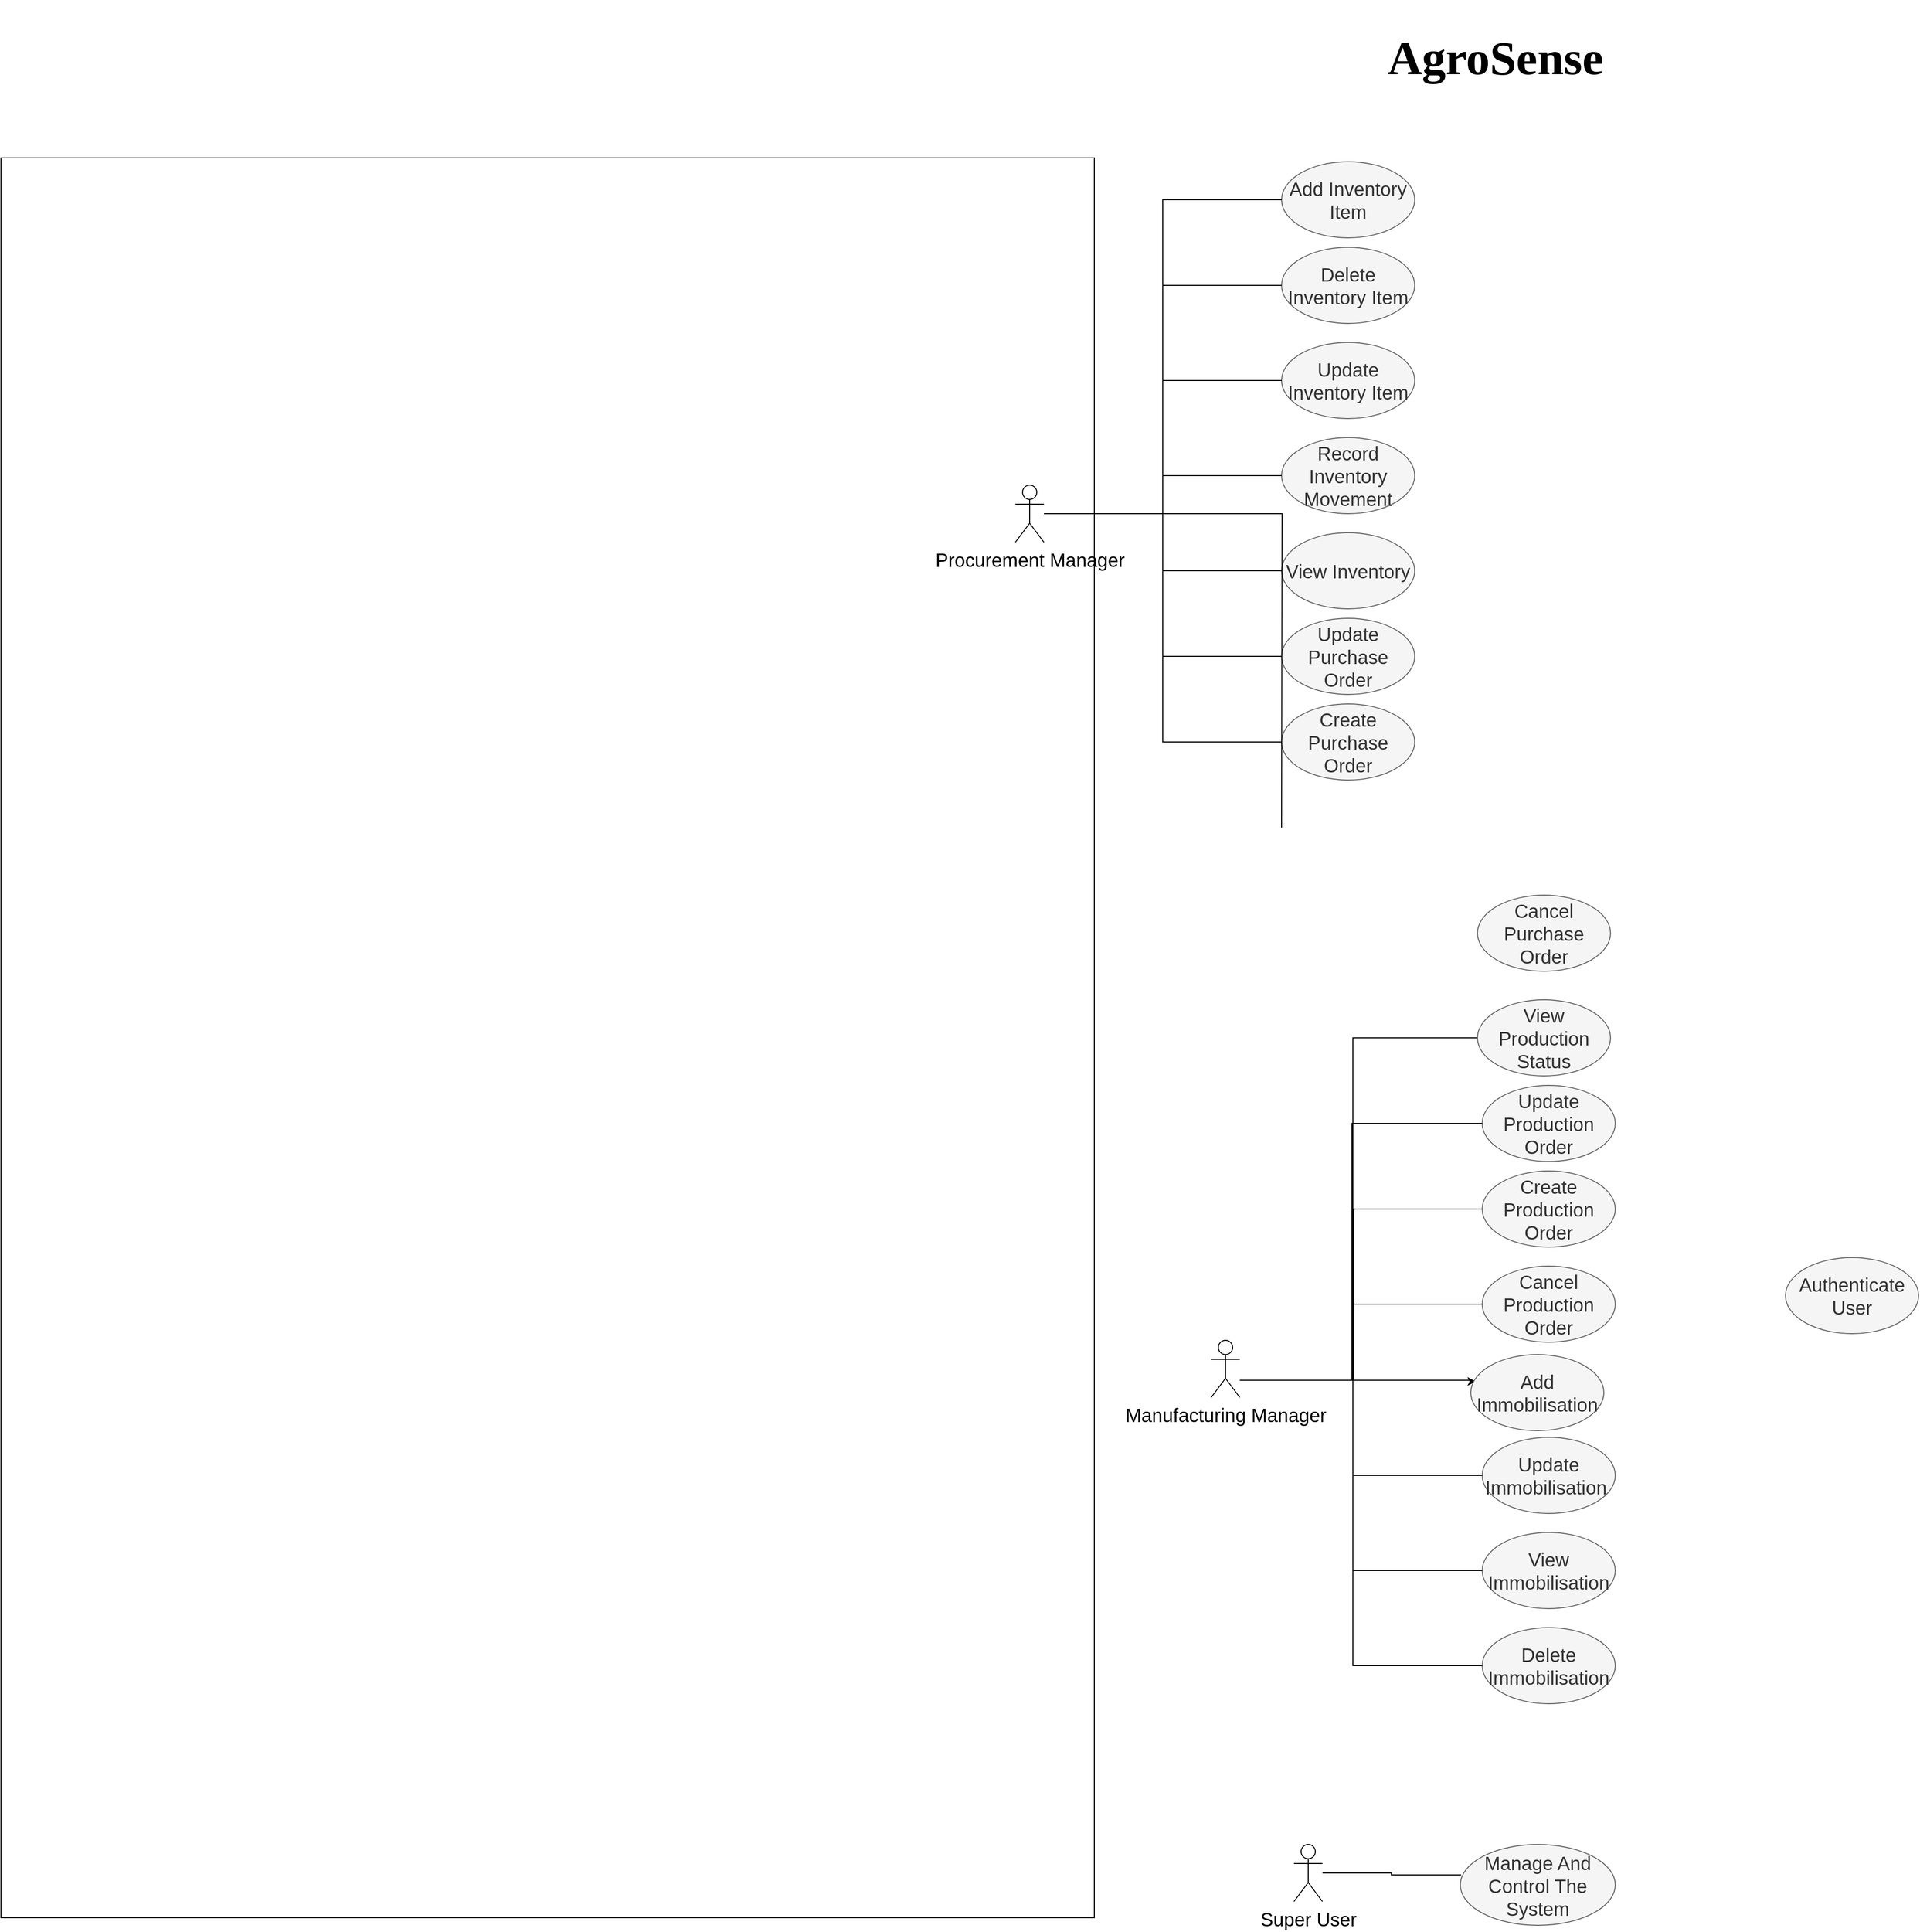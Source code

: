 <mxfile version="21.3.7" type="device">
  <diagram name="Page-1" id="vJQsI2HW_MRC4xHcgE_t">
    <mxGraphModel dx="4940" dy="1298" grid="0" gridSize="10" guides="1" tooltips="1" connect="1" arrows="1" fold="1" page="1" pageScale="1" pageWidth="850" pageHeight="1100" math="0" shadow="0">
      <root>
        <mxCell id="0" />
        <mxCell id="1" parent="0" />
        <mxCell id="hI-GNgagakd22B54G5K8-46" value="" style="rounded=0;whiteSpace=wrap;html=1;fontFamily=Helvetica;fontSize=20;" parent="1" vertex="1">
          <mxGeometry x="-2220" y="185" width="1150" height="1850" as="geometry" />
        </mxCell>
        <mxCell id="8Evhf4HylxbXUW5uSEZg-1" value="Procurement Manager" style="shape=umlActor;verticalLabelPosition=bottom;verticalAlign=top;html=1;outlineConnect=0;rounded=0;fontSize=20;" parent="1" vertex="1">
          <mxGeometry x="-1153" y="529" width="30" height="60" as="geometry" />
        </mxCell>
        <mxCell id="8Evhf4HylxbXUW5uSEZg-6" value="Delete Inventory Item" style="ellipse;whiteSpace=wrap;html=1;fillColor=#f5f5f5;strokeColor=#666666;rounded=0;fontSize=20;fontColor=#333333;" parent="1" vertex="1">
          <mxGeometry x="-873" y="279" width="140" height="80" as="geometry" />
        </mxCell>
        <mxCell id="hI-GNgagakd22B54G5K8-3" style="edgeStyle=orthogonalEdgeStyle;rounded=0;orthogonalLoop=1;jettySize=auto;html=1;entryX=0;entryY=0.5;entryDx=0;entryDy=0;endArrow=none;endFill=0;" parent="1" source="8Evhf4HylxbXUW5uSEZg-1" target="8Evhf4HylxbXUW5uSEZg-6" edge="1">
          <mxGeometry relative="1" as="geometry" />
        </mxCell>
        <mxCell id="8Evhf4HylxbXUW5uSEZg-8" value="Update Inventory Item" style="ellipse;whiteSpace=wrap;html=1;fillColor=#f5f5f5;strokeColor=#666666;rounded=0;fontSize=20;fontColor=#333333;" parent="1" vertex="1">
          <mxGeometry x="-873" y="379" width="140" height="80" as="geometry" />
        </mxCell>
        <mxCell id="hI-GNgagakd22B54G5K8-4" style="edgeStyle=orthogonalEdgeStyle;rounded=0;orthogonalLoop=1;jettySize=auto;html=1;entryX=0;entryY=0.5;entryDx=0;entryDy=0;endArrow=none;endFill=0;" parent="1" source="8Evhf4HylxbXUW5uSEZg-1" target="8Evhf4HylxbXUW5uSEZg-8" edge="1">
          <mxGeometry relative="1" as="geometry" />
        </mxCell>
        <mxCell id="8Evhf4HylxbXUW5uSEZg-9" value="Add Inventory Item" style="ellipse;whiteSpace=wrap;html=1;rounded=0;fontSize=20;fillColor=#f5f5f5;strokeColor=#666666;fontColor=#333333;" parent="1" vertex="1">
          <mxGeometry x="-873" y="189" width="140" height="80" as="geometry" />
        </mxCell>
        <mxCell id="hI-GNgagakd22B54G5K8-5" style="edgeStyle=orthogonalEdgeStyle;rounded=0;orthogonalLoop=1;jettySize=auto;html=1;entryX=0;entryY=0.5;entryDx=0;entryDy=0;endArrow=none;endFill=0;" parent="1" source="8Evhf4HylxbXUW5uSEZg-1" target="8Evhf4HylxbXUW5uSEZg-9" edge="1">
          <mxGeometry relative="1" as="geometry" />
        </mxCell>
        <mxCell id="8Evhf4HylxbXUW5uSEZg-10" value="Record Inventory Movement" style="ellipse;whiteSpace=wrap;html=1;fillColor=#f5f5f5;strokeColor=#666666;rounded=0;fontSize=20;fontColor=#333333;" parent="1" vertex="1">
          <mxGeometry x="-873" y="479" width="140" height="80" as="geometry" />
        </mxCell>
        <mxCell id="hI-GNgagakd22B54G5K8-6" style="edgeStyle=orthogonalEdgeStyle;rounded=0;orthogonalLoop=1;jettySize=auto;html=1;entryX=0;entryY=0.5;entryDx=0;entryDy=0;endArrow=none;endFill=0;" parent="1" source="8Evhf4HylxbXUW5uSEZg-1" target="8Evhf4HylxbXUW5uSEZg-10" edge="1">
          <mxGeometry relative="1" as="geometry" />
        </mxCell>
        <mxCell id="8Evhf4HylxbXUW5uSEZg-11" value="View Inventory" style="ellipse;whiteSpace=wrap;html=1;fillColor=#f5f5f5;strokeColor=#666666;rounded=0;fontSize=20;fontColor=#333333;" parent="1" vertex="1">
          <mxGeometry x="-873" y="579" width="140" height="80" as="geometry" />
        </mxCell>
        <mxCell id="hI-GNgagakd22B54G5K8-7" style="edgeStyle=orthogonalEdgeStyle;rounded=0;orthogonalLoop=1;jettySize=auto;html=1;entryX=0;entryY=0.5;entryDx=0;entryDy=0;endArrow=none;endFill=0;" parent="1" source="8Evhf4HylxbXUW5uSEZg-1" target="8Evhf4HylxbXUW5uSEZg-11" edge="1">
          <mxGeometry relative="1" as="geometry" />
        </mxCell>
        <mxCell id="WsD2h2kV2_ezjGF4_xfR-2" style="edgeStyle=orthogonalEdgeStyle;rounded=0;orthogonalLoop=1;jettySize=auto;html=1;entryX=0.04;entryY=0.354;entryDx=0;entryDy=0;entryPerimeter=0;" parent="1" source="8Evhf4HylxbXUW5uSEZg-18" target="8Evhf4HylxbXUW5uSEZg-43" edge="1">
          <mxGeometry relative="1" as="geometry">
            <Array as="points">
              <mxPoint x="-674" y="1470" />
              <mxPoint x="-674" y="1471" />
            </Array>
          </mxGeometry>
        </mxCell>
        <mxCell id="8Evhf4HylxbXUW5uSEZg-18" value="Manufacturing Manager" style="shape=umlActor;verticalLabelPosition=bottom;verticalAlign=top;html=1;outlineConnect=0;rounded=0;fontSize=20;" parent="1" vertex="1">
          <mxGeometry x="-947" y="1428" width="30" height="60" as="geometry" />
        </mxCell>
        <mxCell id="8Evhf4HylxbXUW5uSEZg-20" value="Update Production Order" style="ellipse;whiteSpace=wrap;html=1;fillColor=#f5f5f5;strokeColor=#666666;rounded=0;fontSize=20;fontColor=#333333;" parent="1" vertex="1">
          <mxGeometry x="-662" y="1160" width="140" height="80" as="geometry" />
        </mxCell>
        <mxCell id="hI-GNgagakd22B54G5K8-1" style="edgeStyle=orthogonalEdgeStyle;rounded=0;orthogonalLoop=1;jettySize=auto;html=1;endArrow=none;endFill=0;" parent="1" source="8Evhf4HylxbXUW5uSEZg-18" target="8Evhf4HylxbXUW5uSEZg-20" edge="1">
          <mxGeometry relative="1" as="geometry">
            <Array as="points">
              <mxPoint x="-799" y="1470" />
              <mxPoint x="-799" y="1200" />
            </Array>
          </mxGeometry>
        </mxCell>
        <mxCell id="8Evhf4HylxbXUW5uSEZg-21" value="Create Production Order" style="ellipse;whiteSpace=wrap;html=1;fillColor=#f5f5f5;strokeColor=#666666;rounded=0;fontSize=20;fontColor=#333333;" parent="1" vertex="1">
          <mxGeometry x="-662" y="1250" width="140" height="80" as="geometry" />
        </mxCell>
        <mxCell id="hI-GNgagakd22B54G5K8-2" style="edgeStyle=orthogonalEdgeStyle;rounded=0;orthogonalLoop=1;jettySize=auto;html=1;entryX=0;entryY=0.5;entryDx=0;entryDy=0;endArrow=none;endFill=0;" parent="1" source="8Evhf4HylxbXUW5uSEZg-18" target="8Evhf4HylxbXUW5uSEZg-21" edge="1">
          <mxGeometry relative="1" as="geometry">
            <Array as="points">
              <mxPoint x="-797" y="1470" />
              <mxPoint x="-797" y="1290" />
            </Array>
          </mxGeometry>
        </mxCell>
        <mxCell id="8Evhf4HylxbXUW5uSEZg-22" value="View Production Status" style="ellipse;whiteSpace=wrap;html=1;fillColor=#f5f5f5;strokeColor=#666666;rounded=0;fontSize=20;fontColor=#333333;" parent="1" vertex="1">
          <mxGeometry x="-667" y="1070" width="140" height="80" as="geometry" />
        </mxCell>
        <mxCell id="hI-GNgagakd22B54G5K8-8" style="edgeStyle=orthogonalEdgeStyle;rounded=0;orthogonalLoop=1;jettySize=auto;html=1;entryX=0;entryY=0.5;entryDx=0;entryDy=0;endArrow=none;endFill=0;" parent="1" source="8Evhf4HylxbXUW5uSEZg-18" target="8Evhf4HylxbXUW5uSEZg-22" edge="1">
          <mxGeometry relative="1" as="geometry">
            <Array as="points">
              <mxPoint x="-798" y="1470" />
              <mxPoint x="-798" y="1110" />
            </Array>
          </mxGeometry>
        </mxCell>
        <mxCell id="8Evhf4HylxbXUW5uSEZg-23" value="Cancel Production Order" style="ellipse;whiteSpace=wrap;html=1;fillColor=#f5f5f5;strokeColor=#666666;rounded=0;fontSize=20;fontColor=#333333;" parent="1" vertex="1">
          <mxGeometry x="-662" y="1350" width="140" height="80" as="geometry" />
        </mxCell>
        <mxCell id="hI-GNgagakd22B54G5K8-10" style="edgeStyle=orthogonalEdgeStyle;rounded=0;orthogonalLoop=1;jettySize=auto;html=1;entryX=0;entryY=0.5;entryDx=0;entryDy=0;endArrow=none;endFill=0;" parent="1" source="8Evhf4HylxbXUW5uSEZg-18" target="8Evhf4HylxbXUW5uSEZg-23" edge="1">
          <mxGeometry relative="1" as="geometry">
            <Array as="points">
              <mxPoint x="-798" y="1470" />
              <mxPoint x="-798" y="1390" />
            </Array>
          </mxGeometry>
        </mxCell>
        <mxCell id="8Evhf4HylxbXUW5uSEZg-28" value="Authenticate User" style="ellipse;whiteSpace=wrap;html=1;fillColor=#f5f5f5;strokeColor=#666666;rounded=0;fontSize=20;fontColor=#333333;" parent="1" vertex="1">
          <mxGeometry x="-343" y="1341" width="140" height="80" as="geometry" />
        </mxCell>
        <mxCell id="8Evhf4HylxbXUW5uSEZg-35" value="Update Purchase Order" style="ellipse;whiteSpace=wrap;html=1;fillColor=#f5f5f5;strokeColor=#666666;rounded=0;fontSize=20;fontColor=#333333;" parent="1" vertex="1">
          <mxGeometry x="-873" y="669" width="140" height="80" as="geometry" />
        </mxCell>
        <mxCell id="xx4X7zGLi0j-BYVn4b4D-5" style="edgeStyle=orthogonalEdgeStyle;rounded=0;orthogonalLoop=1;jettySize=auto;html=1;entryX=0;entryY=0.5;entryDx=0;entryDy=0;endArrow=none;endFill=0;" parent="1" source="8Evhf4HylxbXUW5uSEZg-1" target="8Evhf4HylxbXUW5uSEZg-35" edge="1">
          <mxGeometry relative="1" as="geometry" />
        </mxCell>
        <mxCell id="8Evhf4HylxbXUW5uSEZg-36" value="Create Purchase Order" style="ellipse;whiteSpace=wrap;html=1;fillColor=#f5f5f5;strokeColor=#666666;rounded=0;fontSize=20;fontColor=#333333;" parent="1" vertex="1">
          <mxGeometry x="-873" y="759" width="140" height="80" as="geometry" />
        </mxCell>
        <mxCell id="xx4X7zGLi0j-BYVn4b4D-6" style="edgeStyle=orthogonalEdgeStyle;rounded=0;orthogonalLoop=1;jettySize=auto;html=1;entryX=0;entryY=0.5;entryDx=0;entryDy=0;endArrow=none;endFill=0;" parent="1" source="8Evhf4HylxbXUW5uSEZg-1" target="8Evhf4HylxbXUW5uSEZg-36" edge="1">
          <mxGeometry relative="1" as="geometry" />
        </mxCell>
        <mxCell id="8Evhf4HylxbXUW5uSEZg-37" value="Cancel Purchase Order" style="ellipse;whiteSpace=wrap;html=1;fillColor=#f5f5f5;strokeColor=#666666;rounded=0;fontSize=20;fontColor=#333333;" parent="1" vertex="1">
          <mxGeometry x="-667" y="960" width="140" height="80" as="geometry" />
        </mxCell>
        <mxCell id="xx4X7zGLi0j-BYVn4b4D-7" style="edgeStyle=orthogonalEdgeStyle;rounded=0;orthogonalLoop=1;jettySize=auto;html=1;entryX=0;entryY=0.5;entryDx=0;entryDy=0;endArrow=none;endFill=0;" parent="1" source="8Evhf4HylxbXUW5uSEZg-1" edge="1">
          <mxGeometry relative="1" as="geometry">
            <mxPoint x="-873" y="889" as="targetPoint" />
          </mxGeometry>
        </mxCell>
        <mxCell id="8Evhf4HylxbXUW5uSEZg-43" value="Add Immobilisation" style="ellipse;whiteSpace=wrap;html=1;fillColor=#f5f5f5;strokeColor=#666666;rounded=0;fontSize=20;fontColor=#333333;" parent="1" vertex="1">
          <mxGeometry x="-674" y="1443" width="140" height="80" as="geometry" />
        </mxCell>
        <mxCell id="8Evhf4HylxbXUW5uSEZg-44" value="Update Immobilisation&amp;nbsp;" style="ellipse;whiteSpace=wrap;html=1;fillColor=#f5f5f5;strokeColor=#666666;rounded=0;fontSize=20;fontColor=#333333;" parent="1" vertex="1">
          <mxGeometry x="-662" y="1530" width="140" height="80" as="geometry" />
        </mxCell>
        <mxCell id="8Evhf4HylxbXUW5uSEZg-45" value="View Immobilisation" style="ellipse;whiteSpace=wrap;html=1;fillColor=#f5f5f5;strokeColor=#666666;rounded=0;fontSize=20;fontColor=#333333;" parent="1" vertex="1">
          <mxGeometry x="-662" y="1630" width="140" height="80" as="geometry" />
        </mxCell>
        <mxCell id="8Evhf4HylxbXUW5uSEZg-46" value="Delete Immobilisation" style="ellipse;whiteSpace=wrap;html=1;fillColor=#f5f5f5;strokeColor=#666666;rounded=0;fontSize=20;fontColor=#333333;" parent="1" vertex="1">
          <mxGeometry x="-662" y="1730" width="140" height="80" as="geometry" />
        </mxCell>
        <mxCell id="XeN7US4WUIDvYeBKOmuq-5" value="Super User" style="shape=umlActor;verticalLabelPosition=bottom;verticalAlign=top;html=1;outlineConnect=0;rounded=0;fontSize=20;" parent="1" vertex="1">
          <mxGeometry x="-860" y="1958" width="30" height="60" as="geometry" />
        </mxCell>
        <mxCell id="XeN7US4WUIDvYeBKOmuq-7" value="Manage And Control The System" style="ellipse;whiteSpace=wrap;html=1;fillColor=#f5f5f5;strokeColor=#666666;rounded=0;fontSize=20;fontColor=#333333;" parent="1" vertex="1">
          <mxGeometry x="-685" y="1958" width="163" height="85" as="geometry" />
        </mxCell>
        <mxCell id="XeN7US4WUIDvYeBKOmuq-3" style="edgeStyle=orthogonalEdgeStyle;rounded=0;orthogonalLoop=1;jettySize=auto;html=1;entryX=0.005;entryY=0.376;entryDx=0;entryDy=0;entryPerimeter=0;fontSize=20;endArrow=none;endFill=0;" parent="1" source="XeN7US4WUIDvYeBKOmuq-5" target="XeN7US4WUIDvYeBKOmuq-7" edge="1">
          <mxGeometry relative="1" as="geometry">
            <mxPoint x="-715" y="2038.1" as="targetPoint" />
          </mxGeometry>
        </mxCell>
        <mxCell id="QmUB73bxb7fHbpwDJTIm-4" value="&lt;font size=&quot;1&quot; face=&quot;Verdana&quot; style=&quot;&quot;&gt;&lt;b style=&quot;font-size: 50px;&quot;&gt;AgroSense&lt;/b&gt;&lt;/font&gt;" style="text;html=1;align=center;verticalAlign=middle;whiteSpace=wrap;rounded=1;arcSize=50;fontSize=20;" parent="1" vertex="1">
          <mxGeometry x="-823" y="19" width="350" height="120" as="geometry" />
        </mxCell>
        <mxCell id="xx4X7zGLi0j-BYVn4b4D-9" style="edgeStyle=orthogonalEdgeStyle;rounded=0;orthogonalLoop=1;jettySize=auto;html=1;entryX=0;entryY=0.5;entryDx=0;entryDy=0;endArrow=none;endFill=0;" parent="1" source="8Evhf4HylxbXUW5uSEZg-18" target="8Evhf4HylxbXUW5uSEZg-44" edge="1">
          <mxGeometry relative="1" as="geometry">
            <Array as="points">
              <mxPoint x="-798" y="1470" />
              <mxPoint x="-798" y="1570" />
            </Array>
          </mxGeometry>
        </mxCell>
        <mxCell id="xx4X7zGLi0j-BYVn4b4D-10" style="edgeStyle=orthogonalEdgeStyle;rounded=0;orthogonalLoop=1;jettySize=auto;html=1;entryX=0;entryY=0.5;entryDx=0;entryDy=0;endArrow=none;endFill=0;" parent="1" source="8Evhf4HylxbXUW5uSEZg-18" target="8Evhf4HylxbXUW5uSEZg-45" edge="1">
          <mxGeometry relative="1" as="geometry">
            <Array as="points">
              <mxPoint x="-798" y="1470" />
              <mxPoint x="-798" y="1670" />
            </Array>
          </mxGeometry>
        </mxCell>
        <mxCell id="xx4X7zGLi0j-BYVn4b4D-11" style="edgeStyle=orthogonalEdgeStyle;rounded=0;orthogonalLoop=1;jettySize=auto;html=1;entryX=0;entryY=0.5;entryDx=0;entryDy=0;endArrow=none;endFill=0;" parent="1" source="8Evhf4HylxbXUW5uSEZg-18" target="8Evhf4HylxbXUW5uSEZg-46" edge="1">
          <mxGeometry relative="1" as="geometry">
            <Array as="points">
              <mxPoint x="-798" y="1470" />
              <mxPoint x="-798" y="1770" />
            </Array>
          </mxGeometry>
        </mxCell>
      </root>
    </mxGraphModel>
  </diagram>
</mxfile>
